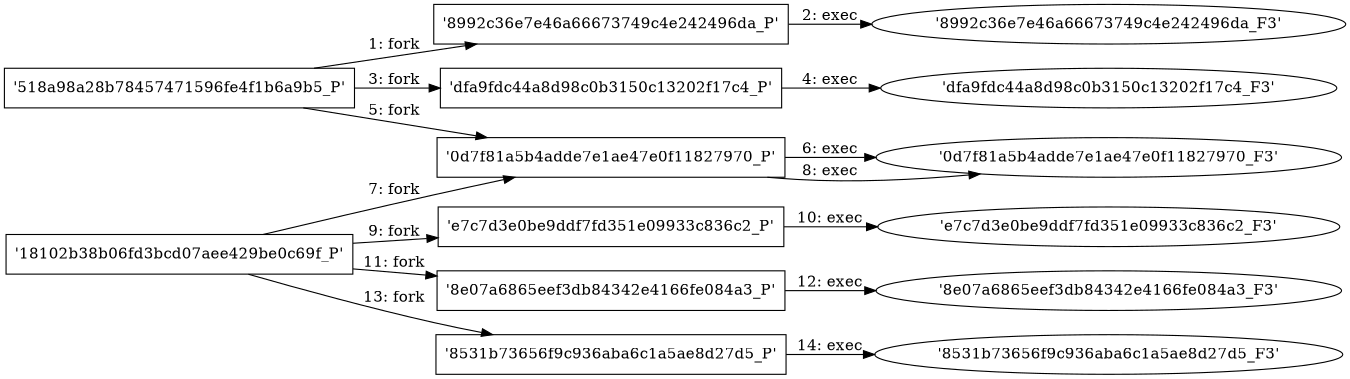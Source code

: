 digraph "D:\Learning\Paper\apt\基于CTI的攻击预警\Dataset\攻击图\ASGfromALLCTI\Hidden Lynx – Professional Hackers for Hire.dot" {
rankdir="LR"
size="9"
fixedsize="false"
splines="true"
nodesep=0.3
ranksep=0
fontsize=10
overlap="scalexy"
engine= "neato"
	"'518a98a28b78457471596fe4f1b6a9b5_P'" [node_type=Process shape=box]
	"'8992c36e7e46a66673749c4e242496da_P'" [node_type=Process shape=box]
	"'518a98a28b78457471596fe4f1b6a9b5_P'" -> "'8992c36e7e46a66673749c4e242496da_P'" [label="1: fork"]
	"'8992c36e7e46a66673749c4e242496da_P'" [node_type=Process shape=box]
	"'8992c36e7e46a66673749c4e242496da_F3'" [node_type=File shape=ellipse]
	"'8992c36e7e46a66673749c4e242496da_P'" -> "'8992c36e7e46a66673749c4e242496da_F3'" [label="2: exec"]
	"'518a98a28b78457471596fe4f1b6a9b5_P'" [node_type=Process shape=box]
	"'dfa9fdc44a8d98c0b3150c13202f17c4_P'" [node_type=Process shape=box]
	"'518a98a28b78457471596fe4f1b6a9b5_P'" -> "'dfa9fdc44a8d98c0b3150c13202f17c4_P'" [label="3: fork"]
	"'dfa9fdc44a8d98c0b3150c13202f17c4_P'" [node_type=Process shape=box]
	"'dfa9fdc44a8d98c0b3150c13202f17c4_F3'" [node_type=File shape=ellipse]
	"'dfa9fdc44a8d98c0b3150c13202f17c4_P'" -> "'dfa9fdc44a8d98c0b3150c13202f17c4_F3'" [label="4: exec"]
	"'518a98a28b78457471596fe4f1b6a9b5_P'" [node_type=Process shape=box]
	"'0d7f81a5b4adde7e1ae47e0f11827970_P'" [node_type=Process shape=box]
	"'518a98a28b78457471596fe4f1b6a9b5_P'" -> "'0d7f81a5b4adde7e1ae47e0f11827970_P'" [label="5: fork"]
	"'0d7f81a5b4adde7e1ae47e0f11827970_P'" [node_type=Process shape=box]
	"'0d7f81a5b4adde7e1ae47e0f11827970_F3'" [node_type=File shape=ellipse]
	"'0d7f81a5b4adde7e1ae47e0f11827970_P'" -> "'0d7f81a5b4adde7e1ae47e0f11827970_F3'" [label="6: exec"]
	"'18102b38b06fd3bcd07aee429be0c69f_P'" [node_type=Process shape=box]
	"'0d7f81a5b4adde7e1ae47e0f11827970_P'" [node_type=Process shape=box]
	"'18102b38b06fd3bcd07aee429be0c69f_P'" -> "'0d7f81a5b4adde7e1ae47e0f11827970_P'" [label="7: fork"]
	"'0d7f81a5b4adde7e1ae47e0f11827970_P'" [node_type=Process shape=box]
	"'0d7f81a5b4adde7e1ae47e0f11827970_F3'" [node_type=File shape=ellipse]
	"'0d7f81a5b4adde7e1ae47e0f11827970_P'" -> "'0d7f81a5b4adde7e1ae47e0f11827970_F3'" [label="8: exec"]
	"'18102b38b06fd3bcd07aee429be0c69f_P'" [node_type=Process shape=box]
	"'e7c7d3e0be9ddf7fd351e09933c836c2_P'" [node_type=Process shape=box]
	"'18102b38b06fd3bcd07aee429be0c69f_P'" -> "'e7c7d3e0be9ddf7fd351e09933c836c2_P'" [label="9: fork"]
	"'e7c7d3e0be9ddf7fd351e09933c836c2_P'" [node_type=Process shape=box]
	"'e7c7d3e0be9ddf7fd351e09933c836c2_F3'" [node_type=File shape=ellipse]
	"'e7c7d3e0be9ddf7fd351e09933c836c2_P'" -> "'e7c7d3e0be9ddf7fd351e09933c836c2_F3'" [label="10: exec"]
	"'18102b38b06fd3bcd07aee429be0c69f_P'" [node_type=Process shape=box]
	"'8e07a6865eef3db84342e4166fe084a3_P'" [node_type=Process shape=box]
	"'18102b38b06fd3bcd07aee429be0c69f_P'" -> "'8e07a6865eef3db84342e4166fe084a3_P'" [label="11: fork"]
	"'8e07a6865eef3db84342e4166fe084a3_P'" [node_type=Process shape=box]
	"'8e07a6865eef3db84342e4166fe084a3_F3'" [node_type=File shape=ellipse]
	"'8e07a6865eef3db84342e4166fe084a3_P'" -> "'8e07a6865eef3db84342e4166fe084a3_F3'" [label="12: exec"]
	"'18102b38b06fd3bcd07aee429be0c69f_P'" [node_type=Process shape=box]
	"'8531b73656f9c936aba6c1a5ae8d27d5_P'" [node_type=Process shape=box]
	"'18102b38b06fd3bcd07aee429be0c69f_P'" -> "'8531b73656f9c936aba6c1a5ae8d27d5_P'" [label="13: fork"]
	"'8531b73656f9c936aba6c1a5ae8d27d5_P'" [node_type=Process shape=box]
	"'8531b73656f9c936aba6c1a5ae8d27d5_F3'" [node_type=File shape=ellipse]
	"'8531b73656f9c936aba6c1a5ae8d27d5_P'" -> "'8531b73656f9c936aba6c1a5ae8d27d5_F3'" [label="14: exec"]
}
